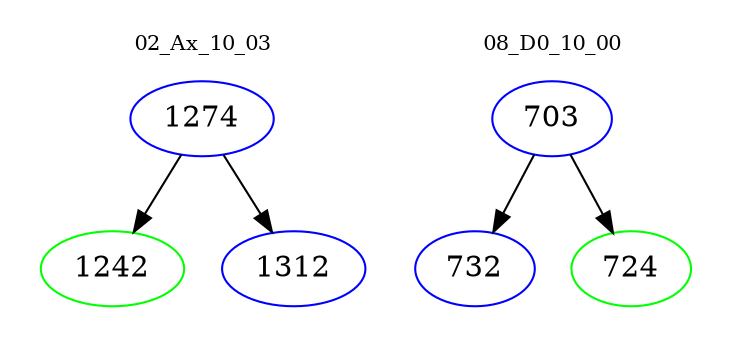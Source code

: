 digraph{
subgraph cluster_0 {
color = white
label = "02_Ax_10_03";
fontsize=10;
T0_1274 [label="1274", color="blue"]
T0_1274 -> T0_1242 [color="black"]
T0_1242 [label="1242", color="green"]
T0_1274 -> T0_1312 [color="black"]
T0_1312 [label="1312", color="blue"]
}
subgraph cluster_1 {
color = white
label = "08_D0_10_00";
fontsize=10;
T1_703 [label="703", color="blue"]
T1_703 -> T1_732 [color="black"]
T1_732 [label="732", color="blue"]
T1_703 -> T1_724 [color="black"]
T1_724 [label="724", color="green"]
}
}
